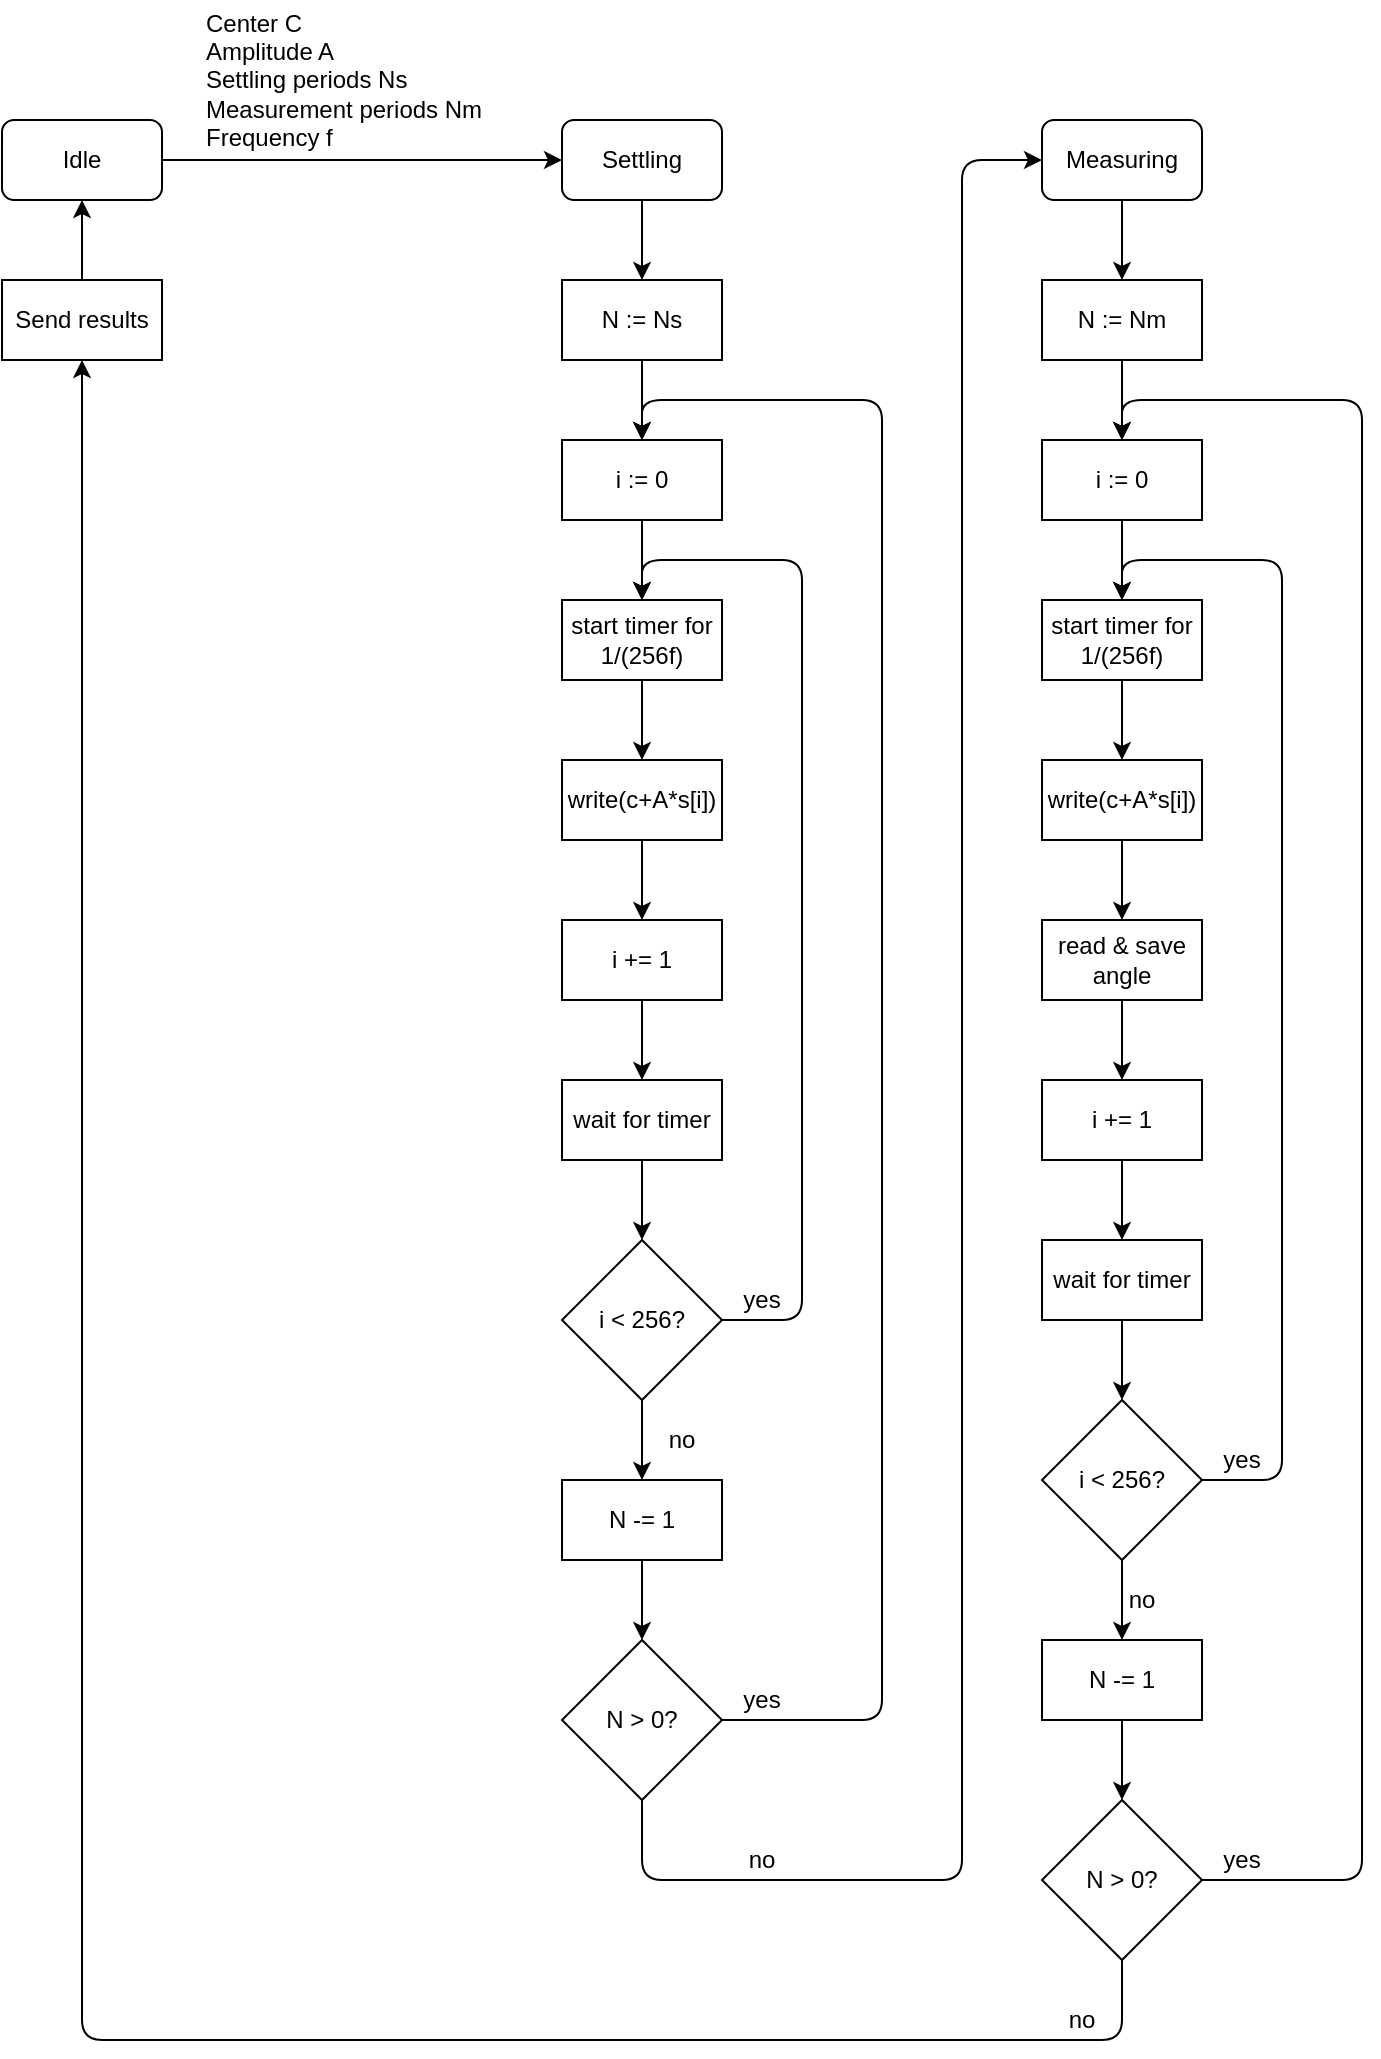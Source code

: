 <mxfile version="13.7.3" type="device"><diagram id="C82ClOuaFWnrQT6IE7td" name="Page-1"><mxGraphModel dx="865" dy="506" grid="1" gridSize="10" guides="1" tooltips="1" connect="1" arrows="1" fold="1" page="1" pageScale="1" pageWidth="850" pageHeight="1100" math="0" shadow="0"><root><mxCell id="0"/><mxCell id="1" parent="0"/><mxCell id="_U5FK32yOMa8Ngxl8hmC-1" value="Idle" style="rounded=1;whiteSpace=wrap;html=1;" vertex="1" parent="1"><mxGeometry x="40" y="80" width="80" height="40" as="geometry"/></mxCell><mxCell id="_U5FK32yOMa8Ngxl8hmC-2" value="" style="endArrow=classic;html=1;exitX=1;exitY=0.5;exitDx=0;exitDy=0;entryX=0;entryY=0.5;entryDx=0;entryDy=0;" edge="1" parent="1" source="_U5FK32yOMa8Ngxl8hmC-1" target="_U5FK32yOMa8Ngxl8hmC-3"><mxGeometry width="50" height="50" relative="1" as="geometry"><mxPoint x="210" y="120" as="sourcePoint"/><mxPoint x="200" y="40" as="targetPoint"/></mxGeometry></mxCell><mxCell id="_U5FK32yOMa8Ngxl8hmC-3" value="Settling" style="rounded=1;whiteSpace=wrap;html=1;" vertex="1" parent="1"><mxGeometry x="320" y="80" width="80" height="40" as="geometry"/></mxCell><mxCell id="_U5FK32yOMa8Ngxl8hmC-4" value="Center C&lt;br&gt;Amplitude A&lt;br&gt;Settling periods Ns&lt;br&gt;Measurement periods Nm&lt;br&gt;Frequency f" style="text;html=1;strokeColor=none;fillColor=none;align=left;verticalAlign=middle;whiteSpace=wrap;rounded=0;" vertex="1" parent="1"><mxGeometry x="140" y="20" width="160" height="80" as="geometry"/></mxCell><mxCell id="_U5FK32yOMa8Ngxl8hmC-5" value="i := 0" style="rounded=0;whiteSpace=wrap;html=1;" vertex="1" parent="1"><mxGeometry x="320" y="240" width="80" height="40" as="geometry"/></mxCell><mxCell id="_U5FK32yOMa8Ngxl8hmC-6" value="write(c+A*s[i])" style="rounded=0;whiteSpace=wrap;html=1;" vertex="1" parent="1"><mxGeometry x="320" y="400" width="80" height="40" as="geometry"/></mxCell><mxCell id="_U5FK32yOMa8Ngxl8hmC-7" value="wait for timer" style="rounded=0;whiteSpace=wrap;html=1;" vertex="1" parent="1"><mxGeometry x="320" y="560" width="80" height="40" as="geometry"/></mxCell><mxCell id="_U5FK32yOMa8Ngxl8hmC-8" value="N := Ns" style="rounded=0;whiteSpace=wrap;html=1;" vertex="1" parent="1"><mxGeometry x="320" y="160" width="80" height="40" as="geometry"/></mxCell><mxCell id="_U5FK32yOMa8Ngxl8hmC-9" value="start timer for 1/(256f)" style="rounded=0;whiteSpace=wrap;html=1;" vertex="1" parent="1"><mxGeometry x="320" y="320" width="80" height="40" as="geometry"/></mxCell><mxCell id="_U5FK32yOMa8Ngxl8hmC-10" value="i += 1" style="rounded=0;whiteSpace=wrap;html=1;" vertex="1" parent="1"><mxGeometry x="320" y="480" width="80" height="40" as="geometry"/></mxCell><mxCell id="_U5FK32yOMa8Ngxl8hmC-11" value="i &amp;lt; 256?" style="rhombus;whiteSpace=wrap;html=1;" vertex="1" parent="1"><mxGeometry x="320" y="640" width="80" height="80" as="geometry"/></mxCell><mxCell id="_U5FK32yOMa8Ngxl8hmC-12" value="" style="endArrow=classic;html=1;exitX=0.5;exitY=1;exitDx=0;exitDy=0;entryX=0.5;entryY=0;entryDx=0;entryDy=0;" edge="1" parent="1" source="_U5FK32yOMa8Ngxl8hmC-5" target="_U5FK32yOMa8Ngxl8hmC-9"><mxGeometry width="50" height="50" relative="1" as="geometry"><mxPoint x="520" y="470" as="sourcePoint"/><mxPoint x="570" y="420" as="targetPoint"/></mxGeometry></mxCell><mxCell id="_U5FK32yOMa8Ngxl8hmC-13" value="" style="endArrow=classic;html=1;exitX=0.5;exitY=1;exitDx=0;exitDy=0;entryX=0.5;entryY=0;entryDx=0;entryDy=0;" edge="1" parent="1" source="_U5FK32yOMa8Ngxl8hmC-8" target="_U5FK32yOMa8Ngxl8hmC-5"><mxGeometry width="50" height="50" relative="1" as="geometry"><mxPoint x="420" y="280" as="sourcePoint"/><mxPoint x="470" y="230" as="targetPoint"/></mxGeometry></mxCell><mxCell id="_U5FK32yOMa8Ngxl8hmC-14" value="" style="endArrow=classic;html=1;exitX=0.5;exitY=1;exitDx=0;exitDy=0;entryX=0.5;entryY=0;entryDx=0;entryDy=0;" edge="1" parent="1" source="_U5FK32yOMa8Ngxl8hmC-3" target="_U5FK32yOMa8Ngxl8hmC-8"><mxGeometry width="50" height="50" relative="1" as="geometry"><mxPoint x="410" y="250" as="sourcePoint"/><mxPoint x="460" y="200" as="targetPoint"/></mxGeometry></mxCell><mxCell id="_U5FK32yOMa8Ngxl8hmC-15" value="" style="endArrow=classic;html=1;exitX=0.5;exitY=1;exitDx=0;exitDy=0;entryX=0.5;entryY=0;entryDx=0;entryDy=0;" edge="1" parent="1" source="_U5FK32yOMa8Ngxl8hmC-9" target="_U5FK32yOMa8Ngxl8hmC-6"><mxGeometry width="50" height="50" relative="1" as="geometry"><mxPoint x="450" y="500" as="sourcePoint"/><mxPoint x="500" y="450" as="targetPoint"/></mxGeometry></mxCell><mxCell id="_U5FK32yOMa8Ngxl8hmC-16" value="" style="endArrow=classic;html=1;exitX=0.5;exitY=1;exitDx=0;exitDy=0;entryX=0.5;entryY=0;entryDx=0;entryDy=0;" edge="1" parent="1" source="_U5FK32yOMa8Ngxl8hmC-6" target="_U5FK32yOMa8Ngxl8hmC-10"><mxGeometry width="50" height="50" relative="1" as="geometry"><mxPoint x="430" y="570" as="sourcePoint"/><mxPoint x="480" y="520" as="targetPoint"/></mxGeometry></mxCell><mxCell id="_U5FK32yOMa8Ngxl8hmC-17" value="" style="endArrow=classic;html=1;exitX=0.5;exitY=1;exitDx=0;exitDy=0;entryX=0.5;entryY=0;entryDx=0;entryDy=0;" edge="1" parent="1" source="_U5FK32yOMa8Ngxl8hmC-10" target="_U5FK32yOMa8Ngxl8hmC-7"><mxGeometry width="50" height="50" relative="1" as="geometry"><mxPoint x="460" y="620" as="sourcePoint"/><mxPoint x="510" y="570" as="targetPoint"/></mxGeometry></mxCell><mxCell id="_U5FK32yOMa8Ngxl8hmC-18" value="" style="endArrow=classic;html=1;exitX=0.5;exitY=1;exitDx=0;exitDy=0;entryX=0.5;entryY=0;entryDx=0;entryDy=0;" edge="1" parent="1" source="_U5FK32yOMa8Ngxl8hmC-7" target="_U5FK32yOMa8Ngxl8hmC-11"><mxGeometry width="50" height="50" relative="1" as="geometry"><mxPoint x="500" y="700" as="sourcePoint"/><mxPoint x="550" y="650" as="targetPoint"/></mxGeometry></mxCell><mxCell id="_U5FK32yOMa8Ngxl8hmC-19" value="" style="endArrow=classic;html=1;exitX=1;exitY=0.5;exitDx=0;exitDy=0;entryX=0.5;entryY=0;entryDx=0;entryDy=0;" edge="1" parent="1" source="_U5FK32yOMa8Ngxl8hmC-11" target="_U5FK32yOMa8Ngxl8hmC-9"><mxGeometry width="50" height="50" relative="1" as="geometry"><mxPoint x="490" y="570" as="sourcePoint"/><mxPoint x="360" y="300" as="targetPoint"/><Array as="points"><mxPoint x="440" y="680"/><mxPoint x="440" y="300"/><mxPoint x="360" y="300"/></Array></mxGeometry></mxCell><mxCell id="_U5FK32yOMa8Ngxl8hmC-20" value="yes" style="text;html=1;strokeColor=none;fillColor=none;align=center;verticalAlign=middle;whiteSpace=wrap;rounded=0;" vertex="1" parent="1"><mxGeometry x="410" y="660" width="20" height="20" as="geometry"/></mxCell><mxCell id="_U5FK32yOMa8Ngxl8hmC-22" value="Measuring" style="rounded=1;whiteSpace=wrap;html=1;" vertex="1" parent="1"><mxGeometry x="560" y="80" width="80" height="40" as="geometry"/></mxCell><mxCell id="_U5FK32yOMa8Ngxl8hmC-24" value="N -= 1" style="rounded=0;whiteSpace=wrap;html=1;" vertex="1" parent="1"><mxGeometry x="320" y="760" width="80" height="40" as="geometry"/></mxCell><mxCell id="_U5FK32yOMa8Ngxl8hmC-25" value="N &amp;gt; 0?" style="rhombus;whiteSpace=wrap;html=1;" vertex="1" parent="1"><mxGeometry x="320" y="840" width="80" height="80" as="geometry"/></mxCell><mxCell id="_U5FK32yOMa8Ngxl8hmC-28" value="" style="endArrow=classic;html=1;exitX=0.5;exitY=1;exitDx=0;exitDy=0;entryX=0.5;entryY=0;entryDx=0;entryDy=0;" edge="1" parent="1" source="_U5FK32yOMa8Ngxl8hmC-11" target="_U5FK32yOMa8Ngxl8hmC-24"><mxGeometry width="50" height="50" relative="1" as="geometry"><mxPoint x="430" y="780" as="sourcePoint"/><mxPoint x="480" y="730" as="targetPoint"/></mxGeometry></mxCell><mxCell id="_U5FK32yOMa8Ngxl8hmC-29" value="" style="endArrow=classic;html=1;exitX=0.5;exitY=1;exitDx=0;exitDy=0;entryX=0.5;entryY=0;entryDx=0;entryDy=0;" edge="1" parent="1" source="_U5FK32yOMa8Ngxl8hmC-24" target="_U5FK32yOMa8Ngxl8hmC-25"><mxGeometry width="50" height="50" relative="1" as="geometry"><mxPoint x="480" y="860" as="sourcePoint"/><mxPoint x="530" y="810" as="targetPoint"/></mxGeometry></mxCell><mxCell id="_U5FK32yOMa8Ngxl8hmC-30" value="no" style="text;html=1;strokeColor=none;fillColor=none;align=center;verticalAlign=middle;whiteSpace=wrap;rounded=0;" vertex="1" parent="1"><mxGeometry x="370" y="730" width="20" height="20" as="geometry"/></mxCell><mxCell id="_U5FK32yOMa8Ngxl8hmC-31" value="" style="endArrow=classic;html=1;exitX=1;exitY=0.5;exitDx=0;exitDy=0;entryX=0.5;entryY=0;entryDx=0;entryDy=0;" edge="1" parent="1" source="_U5FK32yOMa8Ngxl8hmC-25" target="_U5FK32yOMa8Ngxl8hmC-5"><mxGeometry width="50" height="50" relative="1" as="geometry"><mxPoint x="450" y="850" as="sourcePoint"/><mxPoint x="360" y="220" as="targetPoint"/><Array as="points"><mxPoint x="480" y="880"/><mxPoint x="480" y="220"/><mxPoint x="360" y="220"/></Array></mxGeometry></mxCell><mxCell id="_U5FK32yOMa8Ngxl8hmC-32" value="" style="endArrow=classic;html=1;exitX=0.5;exitY=1;exitDx=0;exitDy=0;entryX=0;entryY=0.5;entryDx=0;entryDy=0;" edge="1" parent="1" source="_U5FK32yOMa8Ngxl8hmC-25" target="_U5FK32yOMa8Ngxl8hmC-22"><mxGeometry width="50" height="50" relative="1" as="geometry"><mxPoint x="460" y="970" as="sourcePoint"/><mxPoint x="520" y="159.6" as="targetPoint"/><Array as="points"><mxPoint x="360" y="960"/><mxPoint x="520" y="960"/><mxPoint x="520" y="100"/></Array></mxGeometry></mxCell><mxCell id="_U5FK32yOMa8Ngxl8hmC-33" value="yes" style="text;html=1;strokeColor=none;fillColor=none;align=center;verticalAlign=middle;whiteSpace=wrap;rounded=0;" vertex="1" parent="1"><mxGeometry x="400" y="860" width="40" height="20" as="geometry"/></mxCell><mxCell id="_U5FK32yOMa8Ngxl8hmC-34" value="no" style="text;html=1;strokeColor=none;fillColor=none;align=center;verticalAlign=middle;whiteSpace=wrap;rounded=0;" vertex="1" parent="1"><mxGeometry x="400" y="940" width="40" height="20" as="geometry"/></mxCell><mxCell id="_U5FK32yOMa8Ngxl8hmC-35" value="" style="endArrow=classic;html=1;exitX=0.5;exitY=1;exitDx=0;exitDy=0;entryX=0.5;entryY=0;entryDx=0;entryDy=0;" edge="1" parent="1" source="_U5FK32yOMa8Ngxl8hmC-22" target="_U5FK32yOMa8Ngxl8hmC-36"><mxGeometry width="50" height="50" relative="1" as="geometry"><mxPoint x="630" y="220" as="sourcePoint"/><mxPoint x="600" y="140" as="targetPoint"/></mxGeometry></mxCell><mxCell id="_U5FK32yOMa8Ngxl8hmC-36" value="N := Nm" style="rounded=0;whiteSpace=wrap;html=1;" vertex="1" parent="1"><mxGeometry x="560" y="160" width="80" height="40" as="geometry"/></mxCell><mxCell id="_U5FK32yOMa8Ngxl8hmC-37" value="i := 0" style="rounded=0;whiteSpace=wrap;html=1;" vertex="1" parent="1"><mxGeometry x="560" y="240" width="80" height="40" as="geometry"/></mxCell><mxCell id="_U5FK32yOMa8Ngxl8hmC-39" value="start timer for 1/(256f)" style="rounded=0;whiteSpace=wrap;html=1;" vertex="1" parent="1"><mxGeometry x="560" y="320" width="80" height="40" as="geometry"/></mxCell><mxCell id="_U5FK32yOMa8Ngxl8hmC-40" value="write(c+A*s[i])" style="rounded=0;whiteSpace=wrap;html=1;" vertex="1" parent="1"><mxGeometry x="560" y="400" width="80" height="40" as="geometry"/></mxCell><mxCell id="_U5FK32yOMa8Ngxl8hmC-41" value="read &amp;amp; save angle" style="rounded=0;whiteSpace=wrap;html=1;" vertex="1" parent="1"><mxGeometry x="560" y="480" width="80" height="40" as="geometry"/></mxCell><mxCell id="_U5FK32yOMa8Ngxl8hmC-42" value="i += 1" style="rounded=0;whiteSpace=wrap;html=1;" vertex="1" parent="1"><mxGeometry x="560" y="560" width="80" height="40" as="geometry"/></mxCell><mxCell id="_U5FK32yOMa8Ngxl8hmC-43" value="wait for timer" style="rounded=0;whiteSpace=wrap;html=1;" vertex="1" parent="1"><mxGeometry x="560" y="640" width="80" height="40" as="geometry"/></mxCell><mxCell id="_U5FK32yOMa8Ngxl8hmC-44" value="i &amp;lt; 256?" style="rhombus;whiteSpace=wrap;html=1;" vertex="1" parent="1"><mxGeometry x="560" y="720" width="80" height="80" as="geometry"/></mxCell><mxCell id="_U5FK32yOMa8Ngxl8hmC-45" value="N -= 1" style="rounded=0;whiteSpace=wrap;html=1;" vertex="1" parent="1"><mxGeometry x="560" y="840" width="80" height="40" as="geometry"/></mxCell><mxCell id="_U5FK32yOMa8Ngxl8hmC-46" value="N &amp;gt; 0?" style="rhombus;whiteSpace=wrap;html=1;" vertex="1" parent="1"><mxGeometry x="560" y="920" width="80" height="80" as="geometry"/></mxCell><mxCell id="_U5FK32yOMa8Ngxl8hmC-47" value="Send results" style="rounded=0;whiteSpace=wrap;html=1;" vertex="1" parent="1"><mxGeometry x="40" y="160" width="80" height="40" as="geometry"/></mxCell><mxCell id="_U5FK32yOMa8Ngxl8hmC-48" value="" style="endArrow=classic;html=1;exitX=0.5;exitY=0;exitDx=0;exitDy=0;entryX=0.5;entryY=1;entryDx=0;entryDy=0;" edge="1" parent="1" source="_U5FK32yOMa8Ngxl8hmC-47" target="_U5FK32yOMa8Ngxl8hmC-1"><mxGeometry width="50" height="50" relative="1" as="geometry"><mxPoint x="220" y="220" as="sourcePoint"/><mxPoint x="270" y="170" as="targetPoint"/></mxGeometry></mxCell><mxCell id="_U5FK32yOMa8Ngxl8hmC-49" value="" style="endArrow=classic;html=1;exitX=0.5;exitY=1;exitDx=0;exitDy=0;entryX=0.5;entryY=1;entryDx=0;entryDy=0;" edge="1" parent="1" source="_U5FK32yOMa8Ngxl8hmC-46" target="_U5FK32yOMa8Ngxl8hmC-47"><mxGeometry width="50" height="50" relative="1" as="geometry"><mxPoint x="580" y="1160" as="sourcePoint"/><mxPoint x="630" y="1110" as="targetPoint"/><Array as="points"><mxPoint x="600" y="1040"/><mxPoint x="80" y="1040"/></Array></mxGeometry></mxCell><mxCell id="_U5FK32yOMa8Ngxl8hmC-50" value="no" style="text;html=1;strokeColor=none;fillColor=none;align=center;verticalAlign=middle;whiteSpace=wrap;rounded=0;" vertex="1" parent="1"><mxGeometry x="560" y="1020" width="40" height="20" as="geometry"/></mxCell><mxCell id="_U5FK32yOMa8Ngxl8hmC-51" value="" style="endArrow=classic;html=1;exitX=0.5;exitY=1;exitDx=0;exitDy=0;entryX=0.5;entryY=0;entryDx=0;entryDy=0;" edge="1" parent="1" source="_U5FK32yOMa8Ngxl8hmC-36" target="_U5FK32yOMa8Ngxl8hmC-37"><mxGeometry width="50" height="50" relative="1" as="geometry"><mxPoint x="640" y="250" as="sourcePoint"/><mxPoint x="690" y="200" as="targetPoint"/></mxGeometry></mxCell><mxCell id="_U5FK32yOMa8Ngxl8hmC-52" value="" style="endArrow=classic;html=1;exitX=0.5;exitY=1;exitDx=0;exitDy=0;entryX=0.5;entryY=0;entryDx=0;entryDy=0;" edge="1" parent="1" source="_U5FK32yOMa8Ngxl8hmC-37" target="_U5FK32yOMa8Ngxl8hmC-39"><mxGeometry width="50" height="50" relative="1" as="geometry"><mxPoint x="710" y="360" as="sourcePoint"/><mxPoint x="760" y="310" as="targetPoint"/></mxGeometry></mxCell><mxCell id="_U5FK32yOMa8Ngxl8hmC-53" value="" style="endArrow=classic;html=1;exitX=0.5;exitY=1;exitDx=0;exitDy=0;entryX=0.5;entryY=0;entryDx=0;entryDy=0;" edge="1" parent="1" source="_U5FK32yOMa8Ngxl8hmC-39" target="_U5FK32yOMa8Ngxl8hmC-40"><mxGeometry width="50" height="50" relative="1" as="geometry"><mxPoint x="690" y="450" as="sourcePoint"/><mxPoint x="740" y="400" as="targetPoint"/></mxGeometry></mxCell><mxCell id="_U5FK32yOMa8Ngxl8hmC-54" value="" style="endArrow=classic;html=1;exitX=0.5;exitY=1;exitDx=0;exitDy=0;entryX=0.5;entryY=0;entryDx=0;entryDy=0;" edge="1" parent="1" source="_U5FK32yOMa8Ngxl8hmC-40" target="_U5FK32yOMa8Ngxl8hmC-41"><mxGeometry width="50" height="50" relative="1" as="geometry"><mxPoint x="670" y="560" as="sourcePoint"/><mxPoint x="720" y="510" as="targetPoint"/></mxGeometry></mxCell><mxCell id="_U5FK32yOMa8Ngxl8hmC-55" value="" style="endArrow=classic;html=1;exitX=0.5;exitY=1;exitDx=0;exitDy=0;entryX=0.5;entryY=0;entryDx=0;entryDy=0;" edge="1" parent="1" source="_U5FK32yOMa8Ngxl8hmC-41" target="_U5FK32yOMa8Ngxl8hmC-42"><mxGeometry width="50" height="50" relative="1" as="geometry"><mxPoint x="780" y="670" as="sourcePoint"/><mxPoint x="830" y="620" as="targetPoint"/></mxGeometry></mxCell><mxCell id="_U5FK32yOMa8Ngxl8hmC-56" value="" style="endArrow=classic;html=1;exitX=0.5;exitY=1;exitDx=0;exitDy=0;entryX=0.5;entryY=0;entryDx=0;entryDy=0;" edge="1" parent="1" source="_U5FK32yOMa8Ngxl8hmC-42" target="_U5FK32yOMa8Ngxl8hmC-43"><mxGeometry width="50" height="50" relative="1" as="geometry"><mxPoint x="730" y="740" as="sourcePoint"/><mxPoint x="780" y="690" as="targetPoint"/></mxGeometry></mxCell><mxCell id="_U5FK32yOMa8Ngxl8hmC-57" value="" style="endArrow=classic;html=1;exitX=0.5;exitY=1;exitDx=0;exitDy=0;entryX=0.5;entryY=0;entryDx=0;entryDy=0;" edge="1" parent="1" source="_U5FK32yOMa8Ngxl8hmC-43" target="_U5FK32yOMa8Ngxl8hmC-44"><mxGeometry width="50" height="50" relative="1" as="geometry"><mxPoint x="670" y="780" as="sourcePoint"/><mxPoint x="720" y="730" as="targetPoint"/></mxGeometry></mxCell><mxCell id="_U5FK32yOMa8Ngxl8hmC-58" value="" style="endArrow=classic;html=1;exitX=0.5;exitY=1;exitDx=0;exitDy=0;entryX=0.5;entryY=0;entryDx=0;entryDy=0;" edge="1" parent="1" source="_U5FK32yOMa8Ngxl8hmC-44" target="_U5FK32yOMa8Ngxl8hmC-45"><mxGeometry width="50" height="50" relative="1" as="geometry"><mxPoint x="690" y="890" as="sourcePoint"/><mxPoint x="740" y="840" as="targetPoint"/></mxGeometry></mxCell><mxCell id="_U5FK32yOMa8Ngxl8hmC-59" value="" style="endArrow=classic;html=1;exitX=0.5;exitY=1;exitDx=0;exitDy=0;entryX=0.5;entryY=0;entryDx=0;entryDy=0;" edge="1" parent="1" source="_U5FK32yOMa8Ngxl8hmC-45" target="_U5FK32yOMa8Ngxl8hmC-46"><mxGeometry width="50" height="50" relative="1" as="geometry"><mxPoint x="690" y="1000" as="sourcePoint"/><mxPoint x="740" y="950" as="targetPoint"/></mxGeometry></mxCell><mxCell id="_U5FK32yOMa8Ngxl8hmC-60" value="no" style="text;html=1;strokeColor=none;fillColor=none;align=center;verticalAlign=middle;whiteSpace=wrap;rounded=0;" vertex="1" parent="1"><mxGeometry x="600" y="810" width="20" height="20" as="geometry"/></mxCell><mxCell id="_U5FK32yOMa8Ngxl8hmC-62" value="yes" style="text;html=1;strokeColor=none;fillColor=none;align=center;verticalAlign=middle;whiteSpace=wrap;rounded=0;" vertex="1" parent="1"><mxGeometry x="640" y="740" width="40" height="20" as="geometry"/></mxCell><mxCell id="_U5FK32yOMa8Ngxl8hmC-63" value="" style="endArrow=classic;html=1;exitX=1;exitY=0.5;exitDx=0;exitDy=0;entryX=0.5;entryY=0;entryDx=0;entryDy=0;" edge="1" parent="1" source="_U5FK32yOMa8Ngxl8hmC-46" target="_U5FK32yOMa8Ngxl8hmC-37"><mxGeometry width="50" height="50" relative="1" as="geometry"><mxPoint x="660" y="940" as="sourcePoint"/><mxPoint x="600" y="216" as="targetPoint"/><Array as="points"><mxPoint x="720" y="960"/><mxPoint x="720" y="220"/><mxPoint x="600" y="220"/></Array></mxGeometry></mxCell><mxCell id="_U5FK32yOMa8Ngxl8hmC-66" value="" style="endArrow=classic;html=1;exitX=1;exitY=0.5;exitDx=0;exitDy=0;entryX=0.5;entryY=0;entryDx=0;entryDy=0;" edge="1" parent="1" source="_U5FK32yOMa8Ngxl8hmC-44" target="_U5FK32yOMa8Ngxl8hmC-39"><mxGeometry width="50" height="50" relative="1" as="geometry"><mxPoint x="700" y="720" as="sourcePoint"/><mxPoint x="600" y="300" as="targetPoint"/><Array as="points"><mxPoint x="680" y="760"/><mxPoint x="680" y="300"/><mxPoint x="600" y="300"/></Array></mxGeometry></mxCell><mxCell id="_U5FK32yOMa8Ngxl8hmC-67" value="yes" style="text;html=1;strokeColor=none;fillColor=none;align=center;verticalAlign=middle;whiteSpace=wrap;rounded=0;" vertex="1" parent="1"><mxGeometry x="640" y="940" width="40" height="20" as="geometry"/></mxCell></root></mxGraphModel></diagram></mxfile>